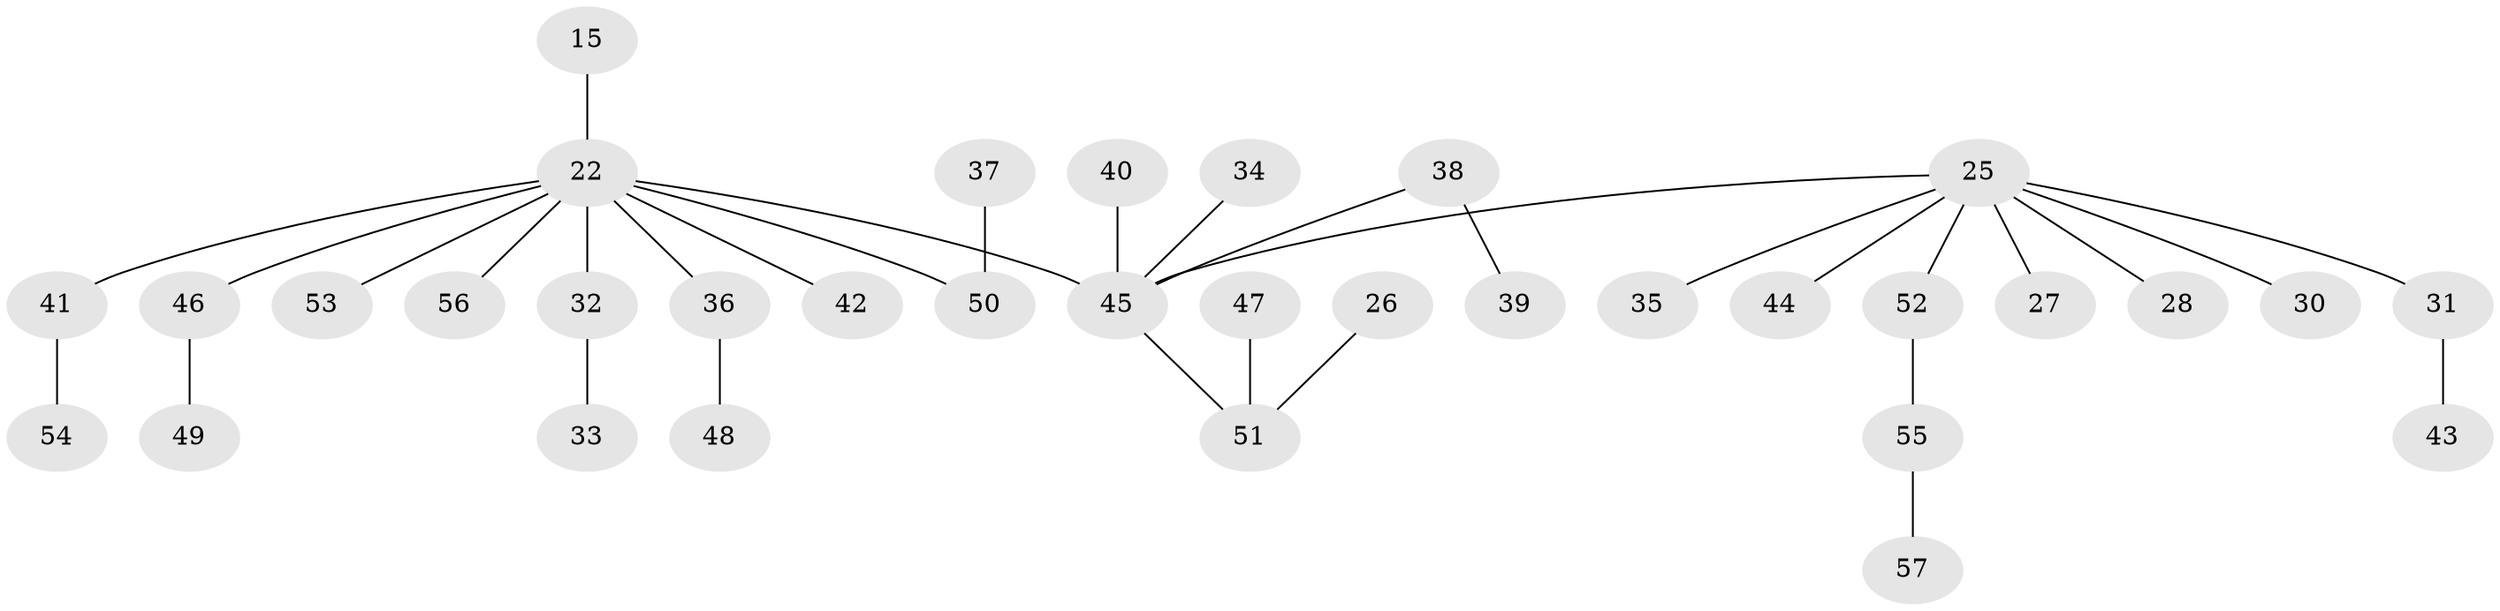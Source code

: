 // original degree distribution, {6: 0.017543859649122806, 5: 0.017543859649122806, 4: 0.07017543859649122, 3: 0.17543859649122806, 2: 0.24561403508771928, 1: 0.47368421052631576}
// Generated by graph-tools (version 1.1) at 2025/56/03/04/25 21:56:19]
// undirected, 34 vertices, 33 edges
graph export_dot {
graph [start="1"]
  node [color=gray90,style=filled];
  15;
  22 [super="+12+9+17"];
  25 [super="+21+23"];
  26;
  27;
  28;
  30;
  31;
  32;
  33;
  34;
  35;
  36;
  37;
  38;
  39;
  40;
  41;
  42;
  43;
  44;
  45 [super="+2+5+18+29+19"];
  46;
  47;
  48;
  49;
  50 [super="+24"];
  51 [super="+14+20"];
  52;
  53;
  54;
  55;
  56;
  57;
  15 -- 22;
  22 -- 36;
  22 -- 56;
  22 -- 32;
  22 -- 41;
  22 -- 42;
  22 -- 45;
  22 -- 46;
  22 -- 53;
  22 -- 50;
  25 -- 44;
  25 -- 52;
  25 -- 28;
  25 -- 35;
  25 -- 27;
  25 -- 45;
  25 -- 30;
  25 -- 31;
  26 -- 51;
  31 -- 43;
  32 -- 33;
  34 -- 45;
  36 -- 48;
  37 -- 50;
  38 -- 39;
  38 -- 45;
  40 -- 45;
  41 -- 54;
  45 -- 51;
  46 -- 49;
  47 -- 51;
  52 -- 55;
  55 -- 57;
}
